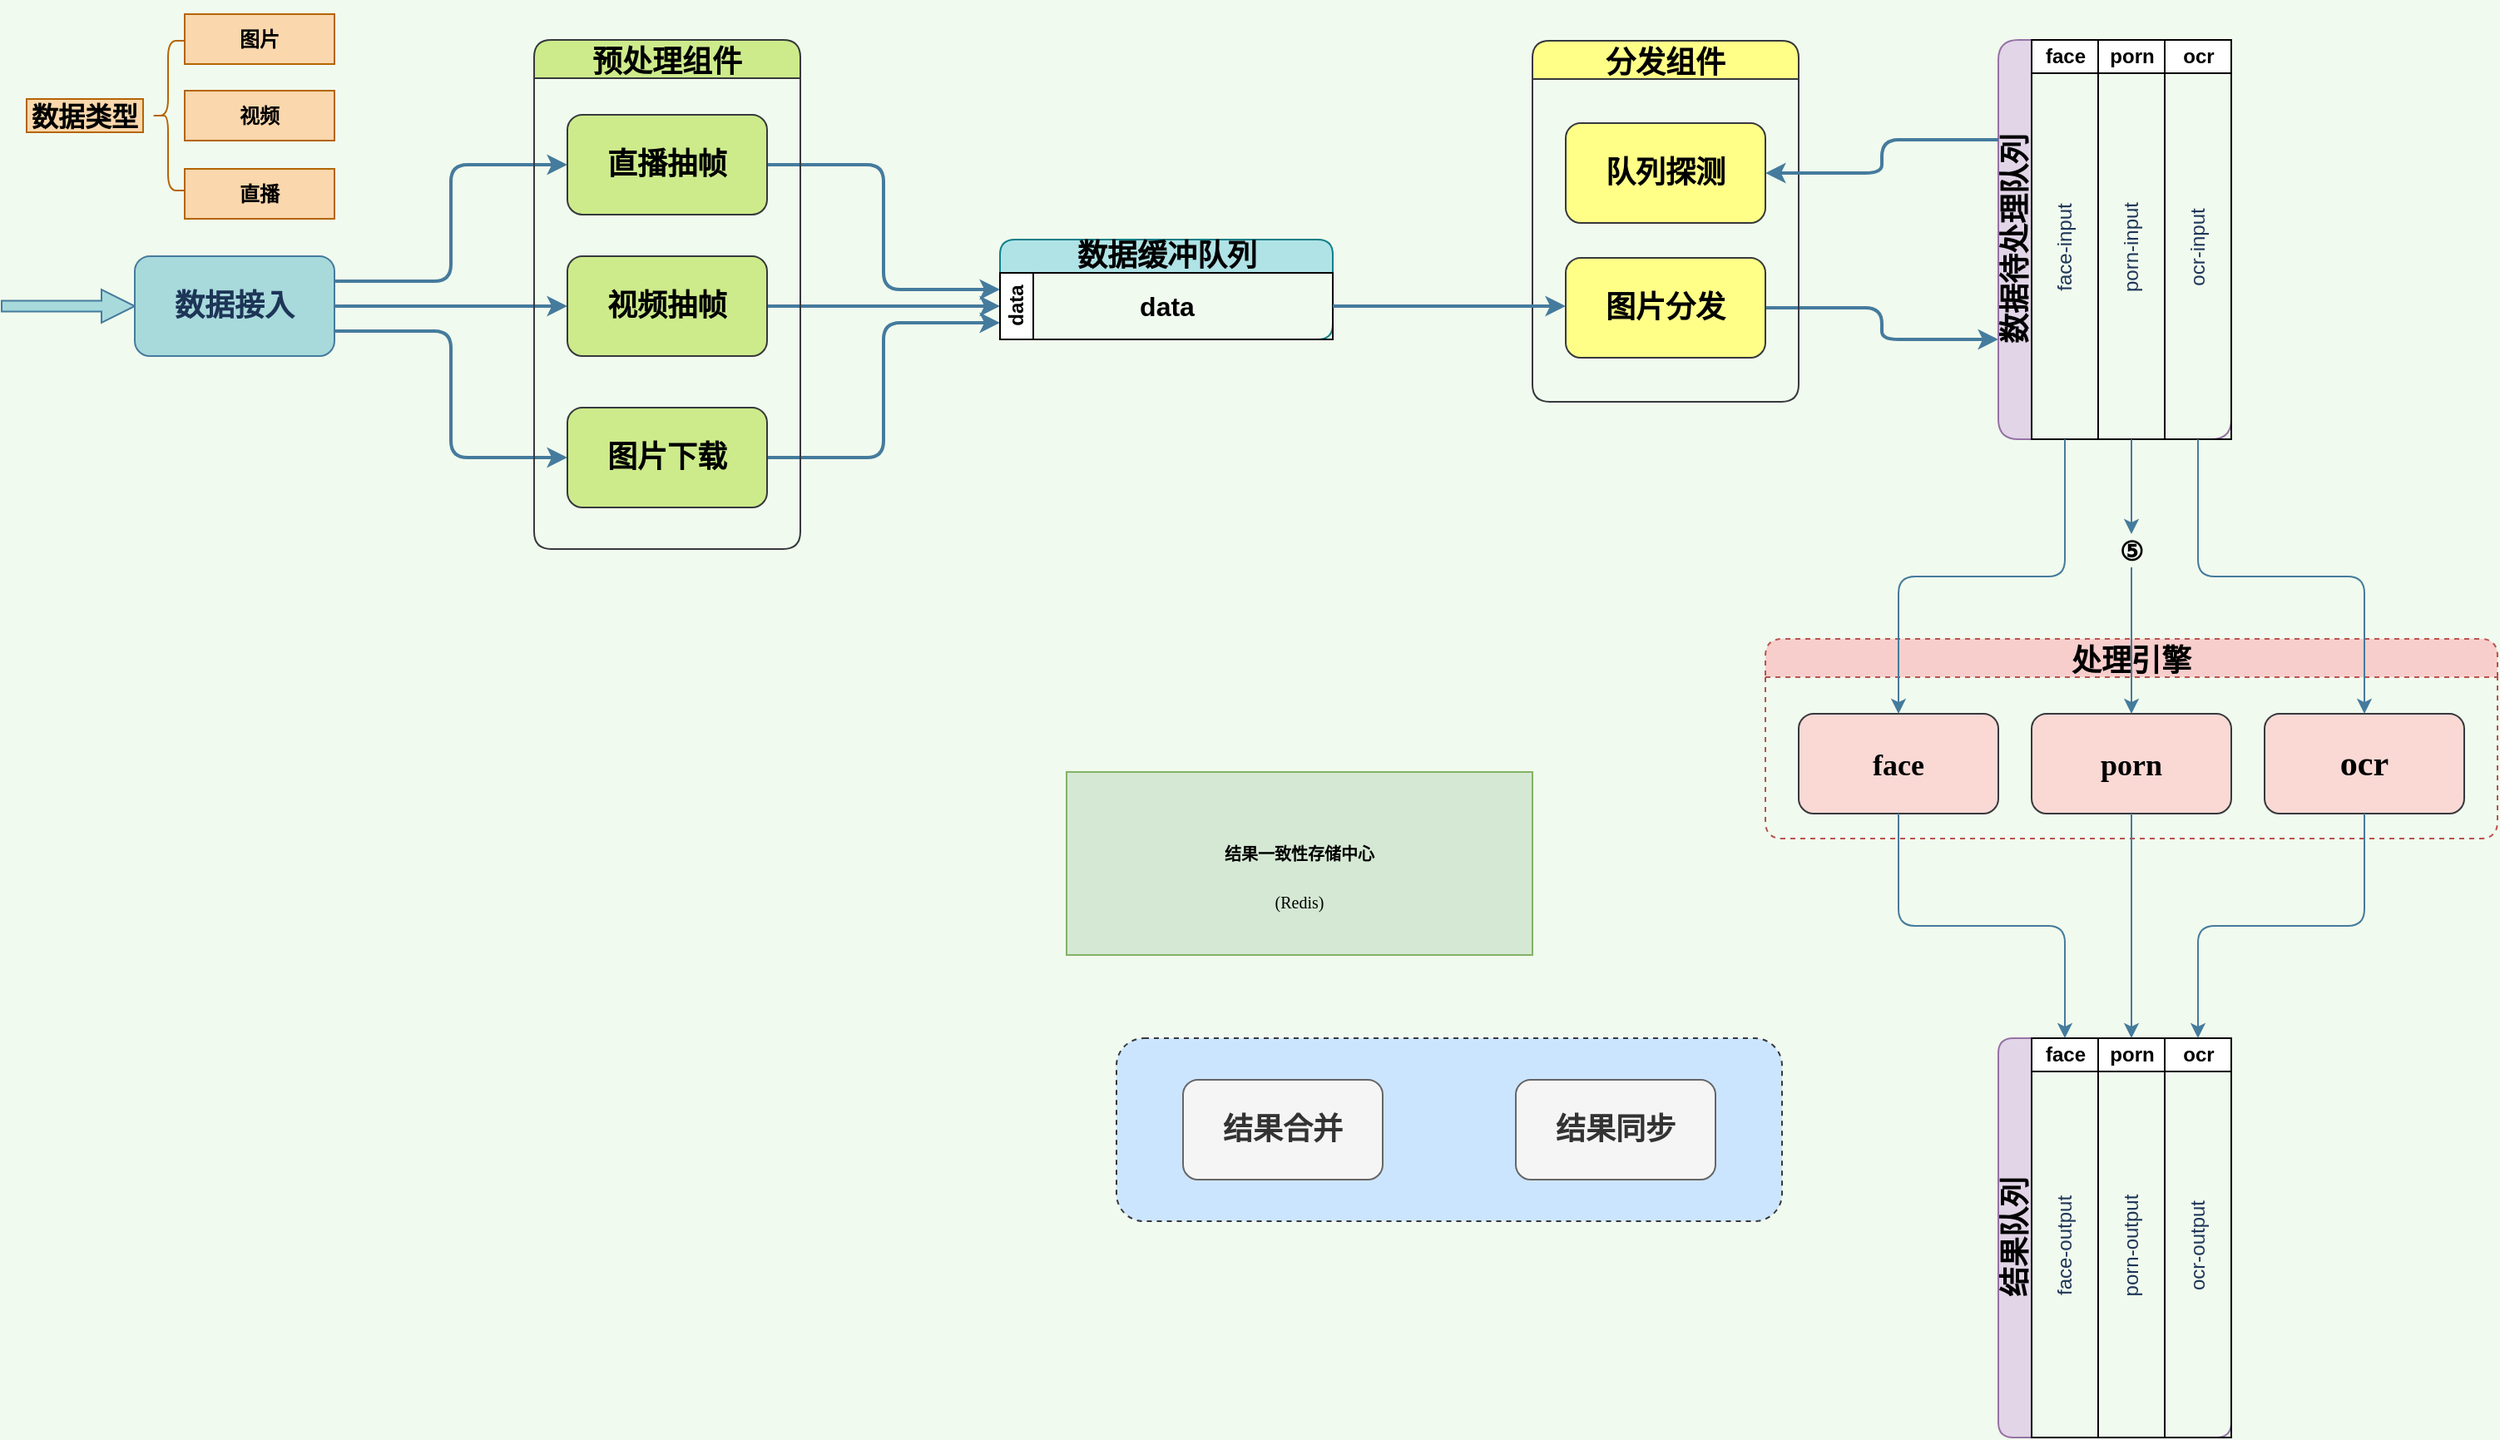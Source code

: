<mxfile version="13.10.4" type="github">
  <diagram id="h1go9skNZxWVvWuTAxgh" name="Page-1">
    <mxGraphModel dx="3390" dy="900" grid="1" gridSize="10" guides="1" tooltips="1" connect="1" arrows="1" fold="1" page="1" pageScale="1" pageWidth="827" pageHeight="1169" background="#F1FAEE" math="0" shadow="0">
      <root>
        <mxCell id="0" />
        <mxCell id="1" parent="0" />
        <mxCell id="aP0xkrd6JBsTT6EtkUmq-55" value="" style="rounded=1;whiteSpace=wrap;html=1;strokeColor=#36393d;strokeWidth=1;fillColor=#cce5ff;dashed=1;" parent="1" vertex="1">
          <mxGeometry x="-970" y="720" width="400" height="110" as="geometry" />
        </mxCell>
        <mxCell id="0IOBR0UWIJ8B12urthg3-5" value="" style="html=1;shadow=0;dashed=0;align=center;verticalAlign=middle;shape=mxgraph.arrows2.arrow;dy=0.67;dx=20;notch=0;rounded=0;sketch=0;strokeColor=#457B9D;fillColor=#A8DADC;fontColor=#1D3557;" parent="1" vertex="1">
          <mxGeometry x="-1640" y="270" width="80" height="20" as="geometry" />
        </mxCell>
        <mxCell id="YrBBLmiHEUmSjlM092Gt-1" style="edgeStyle=orthogonalEdgeStyle;rounded=1;orthogonalLoop=1;jettySize=auto;html=1;exitX=1;exitY=0.5;exitDx=0;exitDy=0;entryX=0;entryY=0.5;entryDx=0;entryDy=0;strokeWidth=2;strokeColor=#457B9D;" edge="1" parent="1" source="0IOBR0UWIJ8B12urthg3-6" target="0IOBR0UWIJ8B12urthg3-19">
          <mxGeometry relative="1" as="geometry" />
        </mxCell>
        <mxCell id="YrBBLmiHEUmSjlM092Gt-3" style="edgeStyle=orthogonalEdgeStyle;rounded=1;orthogonalLoop=1;jettySize=auto;html=1;exitX=1;exitY=0.25;exitDx=0;exitDy=0;entryX=0;entryY=0.5;entryDx=0;entryDy=0;strokeColor=#457B9D;strokeWidth=2;" edge="1" parent="1" source="0IOBR0UWIJ8B12urthg3-6" target="0IOBR0UWIJ8B12urthg3-21">
          <mxGeometry relative="1" as="geometry" />
        </mxCell>
        <mxCell id="YrBBLmiHEUmSjlM092Gt-4" style="edgeStyle=orthogonalEdgeStyle;rounded=1;orthogonalLoop=1;jettySize=auto;html=1;exitX=1;exitY=0.75;exitDx=0;exitDy=0;entryX=0;entryY=0.5;entryDx=0;entryDy=0;strokeColor=#457B9D;strokeWidth=2;" edge="1" parent="1" source="0IOBR0UWIJ8B12urthg3-6" target="0IOBR0UWIJ8B12urthg3-22">
          <mxGeometry relative="1" as="geometry" />
        </mxCell>
        <mxCell id="0IOBR0UWIJ8B12urthg3-6" value="&lt;h4&gt;&lt;font style=&quot;font-size: 18px&quot; face=&quot;Verdana&quot;&gt;数据接入&lt;/font&gt;&lt;/h4&gt;" style="rounded=1;whiteSpace=wrap;html=1;sketch=0;strokeColor=#457B9D;fillColor=#A8DADC;fontColor=#1D3557;" parent="1" vertex="1">
          <mxGeometry x="-1560" y="250" width="120" height="60" as="geometry" />
        </mxCell>
        <mxCell id="0IOBR0UWIJ8B12urthg3-7" value="" style="shape=curlyBracket;whiteSpace=wrap;html=1;rounded=1;sketch=0;strokeColor=#b46504;fillColor=#fad7ac;size=0.5;" parent="1" vertex="1">
          <mxGeometry x="-1550" y="120.5" width="20" height="90" as="geometry" />
        </mxCell>
        <mxCell id="0IOBR0UWIJ8B12urthg3-13" value="&lt;h4&gt;图片&lt;/h4&gt;" style="rounded=0;whiteSpace=wrap;html=1;sketch=0;strokeColor=#b46504;fillColor=#fad7ac;" parent="1" vertex="1">
          <mxGeometry x="-1530" y="104.5" width="90" height="30" as="geometry" />
        </mxCell>
        <mxCell id="0IOBR0UWIJ8B12urthg3-14" value="&lt;h4&gt;视频&lt;/h4&gt;" style="rounded=0;whiteSpace=wrap;html=1;sketch=0;strokeColor=#b46504;fillColor=#fad7ac;" parent="1" vertex="1">
          <mxGeometry x="-1530" y="150.5" width="90" height="30" as="geometry" />
        </mxCell>
        <mxCell id="0IOBR0UWIJ8B12urthg3-15" value="&lt;h4&gt;直播&lt;/h4&gt;" style="rounded=0;whiteSpace=wrap;html=1;sketch=0;strokeColor=#b46504;fillColor=#fad7ac;" parent="1" vertex="1">
          <mxGeometry x="-1530" y="197.5" width="90" height="30" as="geometry" />
        </mxCell>
        <mxCell id="0IOBR0UWIJ8B12urthg3-18" value="&lt;h3&gt;&lt;font style=&quot;font-size: 16px&quot;&gt;数据类型&lt;/font&gt;&lt;/h3&gt;" style="text;html=1;strokeColor=#b46504;fillColor=#fad7ac;align=center;verticalAlign=middle;whiteSpace=wrap;rounded=0;sketch=0;" parent="1" vertex="1">
          <mxGeometry x="-1625" y="155.5" width="70" height="20" as="geometry" />
        </mxCell>
        <mxCell id="YrBBLmiHEUmSjlM092Gt-8" style="edgeStyle=orthogonalEdgeStyle;rounded=1;orthogonalLoop=1;jettySize=auto;html=1;exitX=1;exitY=0.5;exitDx=0;exitDy=0;entryX=0;entryY=0.5;entryDx=0;entryDy=0;strokeColor=#457B9D;strokeWidth=2;" edge="1" parent="1" source="0IOBR0UWIJ8B12urthg3-19" target="JoDoQnj6M1mZgMJEA4F1-6">
          <mxGeometry relative="1" as="geometry" />
        </mxCell>
        <mxCell id="0IOBR0UWIJ8B12urthg3-19" value="&lt;h3 style=&quot;font-size: 18px&quot;&gt;视频抽帧&lt;/h3&gt;" style="rounded=1;whiteSpace=wrap;html=1;sketch=0;strokeColor=#36393d;fillColor=#cdeb8b;" parent="1" vertex="1">
          <mxGeometry x="-1300" y="250" width="120" height="60" as="geometry" />
        </mxCell>
        <mxCell id="YrBBLmiHEUmSjlM092Gt-9" style="edgeStyle=orthogonalEdgeStyle;rounded=1;orthogonalLoop=1;jettySize=auto;html=1;exitX=1;exitY=0.5;exitDx=0;exitDy=0;entryX=0;entryY=0.25;entryDx=0;entryDy=0;strokeColor=#457B9D;strokeWidth=2;" edge="1" parent="1" source="0IOBR0UWIJ8B12urthg3-21" target="JoDoQnj6M1mZgMJEA4F1-6">
          <mxGeometry relative="1" as="geometry" />
        </mxCell>
        <mxCell id="0IOBR0UWIJ8B12urthg3-21" value="&lt;h3 style=&quot;font-size: 18px&quot;&gt;直播抽帧&lt;/h3&gt;" style="rounded=1;whiteSpace=wrap;html=1;sketch=0;strokeColor=#36393d;fillColor=#cdeb8b;" parent="1" vertex="1">
          <mxGeometry x="-1300" y="165" width="120" height="60" as="geometry" />
        </mxCell>
        <mxCell id="YrBBLmiHEUmSjlM092Gt-10" style="edgeStyle=orthogonalEdgeStyle;rounded=1;orthogonalLoop=1;jettySize=auto;html=1;exitX=1;exitY=0.5;exitDx=0;exitDy=0;entryX=0;entryY=0.75;entryDx=0;entryDy=0;strokeColor=#457B9D;strokeWidth=2;" edge="1" parent="1" source="0IOBR0UWIJ8B12urthg3-22" target="JoDoQnj6M1mZgMJEA4F1-6">
          <mxGeometry relative="1" as="geometry" />
        </mxCell>
        <mxCell id="0IOBR0UWIJ8B12urthg3-22" value="&lt;h3 style=&quot;font-size: 18px&quot;&gt;图片下载&lt;/h3&gt;" style="rounded=1;whiteSpace=wrap;html=1;sketch=0;strokeColor=#36393d;fillColor=#cdeb8b;" parent="1" vertex="1">
          <mxGeometry x="-1300" y="341" width="120" height="60" as="geometry" />
        </mxCell>
        <mxCell id="YrBBLmiHEUmSjlM092Gt-15" style="edgeStyle=orthogonalEdgeStyle;rounded=1;orthogonalLoop=1;jettySize=auto;html=1;exitX=1;exitY=0.5;exitDx=0;exitDy=0;entryX=0;entryY=0.75;entryDx=0;entryDy=0;strokeColor=#457B9D;strokeWidth=2;" edge="1" parent="1" source="0IOBR0UWIJ8B12urthg3-27" target="JoDoQnj6M1mZgMJEA4F1-36">
          <mxGeometry relative="1" as="geometry" />
        </mxCell>
        <mxCell id="0IOBR0UWIJ8B12urthg3-27" value="&lt;h3 style=&quot;font-size: 18px&quot;&gt;图片分发&lt;/h3&gt;" style="rounded=1;whiteSpace=wrap;html=1;sketch=0;strokeColor=#36393d;fillColor=#ffff88;" parent="1" vertex="1">
          <mxGeometry x="-700" y="251" width="120" height="60" as="geometry" />
        </mxCell>
        <mxCell id="0IOBR0UWIJ8B12urthg3-47" value="处理引擎" style="swimlane;rounded=1;shadow=0;glass=0;dashed=1;sketch=0;strokeColor=#b85450;fillColor=#f8cecc;fontSize=18;fontFamily=Verdana;" parent="1" vertex="1">
          <mxGeometry x="-580" y="480" width="440" height="120" as="geometry">
            <mxRectangle x="-960" y="490" width="100" height="30" as="alternateBounds" />
          </mxGeometry>
        </mxCell>
        <mxCell id="0IOBR0UWIJ8B12urthg3-48" value="&lt;h3&gt;&lt;font style=&quot;font-size: 18px&quot;&gt;face&lt;/font&gt;&lt;/h3&gt;" style="rounded=1;whiteSpace=wrap;html=1;shadow=0;glass=0;sketch=0;fillColor=#fad9d5;fontFamily=Verdana;fontSize=18;strokeColor=#36393D;" parent="0IOBR0UWIJ8B12urthg3-47" vertex="1">
          <mxGeometry x="20" y="45" width="120" height="60" as="geometry" />
        </mxCell>
        <mxCell id="0IOBR0UWIJ8B12urthg3-49" value="&lt;h3&gt;&lt;font style=&quot;font-size: 18px&quot;&gt;porn&lt;/font&gt;&lt;/h3&gt;" style="rounded=1;whiteSpace=wrap;html=1;shadow=0;glass=0;sketch=0;fillColor=#fad9d5;fontFamily=Verdana;fontSize=18;strokeColor=#36393D;" parent="0IOBR0UWIJ8B12urthg3-47" vertex="1">
          <mxGeometry x="160" y="45" width="120" height="60" as="geometry" />
        </mxCell>
        <mxCell id="0IOBR0UWIJ8B12urthg3-50" value="&lt;h3&gt;ocr&lt;/h3&gt;" style="rounded=1;whiteSpace=wrap;html=1;shadow=0;glass=0;sketch=0;fillColor=#fad9d5;fontFamily=Verdana;fontSize=18;strokeColor=#36393D;" parent="0IOBR0UWIJ8B12urthg3-47" vertex="1">
          <mxGeometry x="300" y="45" width="120" height="60" as="geometry" />
        </mxCell>
        <mxCell id="aP0xkrd6JBsTT6EtkUmq-35" value="&lt;h3&gt;&lt;font face=&quot;Verdana&quot; size=&quot;1&quot;&gt;结果一致性存储中心&lt;/font&gt;&lt;/h3&gt;&lt;div&gt;&lt;font face=&quot;Verdana&quot; size=&quot;1&quot;&gt;(Redis)&lt;/font&gt;&lt;/div&gt;" style="rounded=0;whiteSpace=wrap;html=1;strokeColor=#82b366;strokeWidth=1;fillColor=#d5e8d4;" parent="1" vertex="1">
          <mxGeometry x="-1000" y="560" width="280" height="110" as="geometry" />
        </mxCell>
        <mxCell id="aP0xkrd6JBsTT6EtkUmq-43" value="&lt;h3 style=&quot;font-size: 18px&quot;&gt;&lt;font face=&quot;Verdana&quot;&gt;结果同步&lt;/font&gt;&lt;/h3&gt;" style="rounded=1;whiteSpace=wrap;html=1;strokeColor=#666666;strokeWidth=1;fillColor=#f5f5f5;fontColor=#333333;" parent="1" vertex="1">
          <mxGeometry x="-730" y="745" width="120" height="60" as="geometry" />
        </mxCell>
        <mxCell id="aP0xkrd6JBsTT6EtkUmq-51" value="&lt;h3 style=&quot;font-size: 18px&quot;&gt;&lt;font face=&quot;Verdana&quot;&gt;结果合并&lt;/font&gt;&lt;/h3&gt;" style="rounded=1;whiteSpace=wrap;html=1;strokeColor=#666666;strokeWidth=1;fillColor=#f5f5f5;fontColor=#333333;" parent="1" vertex="1">
          <mxGeometry x="-930" y="745" width="120" height="60" as="geometry" />
        </mxCell>
        <mxCell id="JoDoQnj6M1mZgMJEA4F1-5" value="&lt;h3&gt;&lt;font face=&quot;Verdana&quot;&gt;&lt;span style=&quot;font-size: 18px&quot;&gt;数据缓冲队列&lt;/span&gt;&lt;/font&gt;&lt;/h3&gt;" style="swimlane;html=1;childLayout=stackLayout;resizeParent=1;resizeParentMax=0;horizontal=1;startSize=20;horizontalStack=0;fillColor=#b0e3e6;strokeColor=#0e8088;rounded=1;" parent="1" vertex="1">
          <mxGeometry x="-1040" y="240" width="200" height="60" as="geometry" />
        </mxCell>
        <mxCell id="JoDoQnj6M1mZgMJEA4F1-6" value="data" style="swimlane;html=1;startSize=20;horizontal=0;" parent="JoDoQnj6M1mZgMJEA4F1-5" vertex="1">
          <mxGeometry y="20" width="200" height="40" as="geometry" />
        </mxCell>
        <mxCell id="JoDoQnj6M1mZgMJEA4F1-9" value="&lt;font style=&quot;font-size: 16px&quot;&gt;&lt;b&gt;data&lt;/b&gt;&lt;/font&gt;" style="text;html=1;align=center;verticalAlign=middle;resizable=0;points=[];autosize=1;" parent="JoDoQnj6M1mZgMJEA4F1-6" vertex="1">
          <mxGeometry x="75" y="10" width="50" height="20" as="geometry" />
        </mxCell>
        <mxCell id="JoDoQnj6M1mZgMJEA4F1-18" value="预处理组件" style="swimlane;rounded=1;fontSize=18;fontFamily=Verdana;fillColor=#cdeb8b;strokeColor=#36393d;" parent="1" vertex="1">
          <mxGeometry x="-1320" y="120" width="160" height="306" as="geometry" />
        </mxCell>
        <mxCell id="JoDoQnj6M1mZgMJEA4F1-32" value="分发组件" style="swimlane;rounded=1;fontFamily=Verdana;fontSize=18;fillColor=#ffff88;strokeColor=#36393d;startSize=23;" parent="1" vertex="1">
          <mxGeometry x="-720" y="120.5" width="160" height="217" as="geometry" />
        </mxCell>
        <mxCell id="JoDoQnj6M1mZgMJEA4F1-31" value="&lt;h3&gt;&lt;font style=&quot;font-size: 18px&quot;&gt;队列探测&lt;/font&gt;&lt;/h3&gt;" style="rounded=1;whiteSpace=wrap;html=1;fontFamily=Verdana;fontSize=16;fillColor=#ffff88;strokeColor=#36393d;" parent="JoDoQnj6M1mZgMJEA4F1-32" vertex="1">
          <mxGeometry x="20" y="49.5" width="120" height="60" as="geometry" />
        </mxCell>
        <mxCell id="JoDoQnj6M1mZgMJEA4F1-36" value="&lt;h3&gt;&lt;font style=&quot;font-size: 18px&quot; face=&quot;Verdana&quot;&gt;数据待处理队列&lt;/font&gt;&lt;/h3&gt;" style="swimlane;html=1;childLayout=stackLayout;resizeParent=1;resizeParentMax=0;startSize=20;horizontal=0;horizontalStack=1;fillColor=#e1d5e7;strokeColor=#9673a6;rounded=1;arcSize=20;" parent="1" vertex="1">
          <mxGeometry x="-440" y="120" width="140" height="240" as="geometry" />
        </mxCell>
        <mxCell id="JoDoQnj6M1mZgMJEA4F1-37" value="face" style="swimlane;html=1;startSize=20;" parent="JoDoQnj6M1mZgMJEA4F1-36" vertex="1">
          <mxGeometry x="20" width="40" height="240" as="geometry" />
        </mxCell>
        <mxCell id="JoDoQnj6M1mZgMJEA4F1-38" value="face-input" style="text;html=1;align=center;verticalAlign=middle;resizable=0;points=[];autosize=1;fontColor=#1D3557;horizontal=0;" parent="JoDoQnj6M1mZgMJEA4F1-37" vertex="1">
          <mxGeometry x="5" y="95" width="30" height="60" as="geometry" />
        </mxCell>
        <mxCell id="JoDoQnj6M1mZgMJEA4F1-39" value="porn" style="swimlane;html=1;startSize=20;" parent="JoDoQnj6M1mZgMJEA4F1-36" vertex="1">
          <mxGeometry x="60" width="40" height="240" as="geometry" />
        </mxCell>
        <mxCell id="JoDoQnj6M1mZgMJEA4F1-40" value="porn-input" style="text;html=1;align=center;verticalAlign=middle;resizable=0;points=[];autosize=1;fontColor=#1D3557;horizontal=0;" parent="JoDoQnj6M1mZgMJEA4F1-39" vertex="1">
          <mxGeometry x="5" y="95" width="30" height="60" as="geometry" />
        </mxCell>
        <mxCell id="JoDoQnj6M1mZgMJEA4F1-41" value="ocr" style="swimlane;html=1;startSize=20;" parent="JoDoQnj6M1mZgMJEA4F1-36" vertex="1">
          <mxGeometry x="100" width="40" height="240" as="geometry" />
        </mxCell>
        <mxCell id="JoDoQnj6M1mZgMJEA4F1-42" value="ocr-input" style="text;html=1;align=center;verticalAlign=middle;resizable=0;points=[];autosize=1;fontColor=#1D3557;horizontal=0;" parent="JoDoQnj6M1mZgMJEA4F1-41" vertex="1">
          <mxGeometry x="5" y="100" width="30" height="50" as="geometry" />
        </mxCell>
        <mxCell id="aP0xkrd6JBsTT6EtkUmq-20" value="&lt;h3&gt;&lt;font style=&quot;font-size: 18px&quot; face=&quot;Verdana&quot;&gt;结果队列&lt;/font&gt;&lt;/h3&gt;" style="swimlane;html=1;childLayout=stackLayout;resizeParent=1;resizeParentMax=0;startSize=20;horizontal=0;horizontalStack=1;fillColor=#e1d5e7;strokeColor=#9673a6;rounded=1;" parent="1" vertex="1">
          <mxGeometry x="-440" y="720" width="140" height="240" as="geometry" />
        </mxCell>
        <mxCell id="aP0xkrd6JBsTT6EtkUmq-21" value="face" style="swimlane;html=1;startSize=20;" parent="aP0xkrd6JBsTT6EtkUmq-20" vertex="1">
          <mxGeometry x="20" width="40" height="240" as="geometry" />
        </mxCell>
        <mxCell id="aP0xkrd6JBsTT6EtkUmq-24" value="face-output" style="text;html=1;align=center;verticalAlign=middle;resizable=0;points=[];autosize=1;fontColor=#1D3557;horizontal=0;" parent="aP0xkrd6JBsTT6EtkUmq-21" vertex="1">
          <mxGeometry x="5" y="90" width="30" height="70" as="geometry" />
        </mxCell>
        <mxCell id="aP0xkrd6JBsTT6EtkUmq-22" value="porn" style="swimlane;html=1;startSize=20;" parent="aP0xkrd6JBsTT6EtkUmq-20" vertex="1">
          <mxGeometry x="60" width="40" height="240" as="geometry" />
        </mxCell>
        <mxCell id="aP0xkrd6JBsTT6EtkUmq-25" value="porn-output" style="text;html=1;align=center;verticalAlign=middle;resizable=0;points=[];autosize=1;fontColor=#1D3557;horizontal=0;" parent="aP0xkrd6JBsTT6EtkUmq-22" vertex="1">
          <mxGeometry x="5" y="90" width="30" height="70" as="geometry" />
        </mxCell>
        <mxCell id="aP0xkrd6JBsTT6EtkUmq-23" value="ocr" style="swimlane;html=1;startSize=20;" parent="aP0xkrd6JBsTT6EtkUmq-20" vertex="1">
          <mxGeometry x="100" width="40" height="240" as="geometry" />
        </mxCell>
        <mxCell id="aP0xkrd6JBsTT6EtkUmq-26" value="ocr-output" style="text;html=1;align=center;verticalAlign=middle;resizable=0;points=[];autosize=1;fontColor=#1D3557;horizontal=0;" parent="aP0xkrd6JBsTT6EtkUmq-23" vertex="1">
          <mxGeometry x="5" y="95" width="30" height="60" as="geometry" />
        </mxCell>
        <mxCell id="JoDoQnj6M1mZgMJEA4F1-46" style="edgeStyle=orthogonalEdgeStyle;rounded=1;orthogonalLoop=1;jettySize=auto;html=1;exitX=0.5;exitY=1;exitDx=0;exitDy=0;entryX=0.5;entryY=0;entryDx=0;entryDy=0;strokeColor=#457B9D;fontFamily=Verdana;fontSize=18;" parent="1" source="JoDoQnj6M1mZgMJEA4F1-55" target="0IOBR0UWIJ8B12urthg3-49" edge="1">
          <mxGeometry relative="1" as="geometry" />
        </mxCell>
        <mxCell id="JoDoQnj6M1mZgMJEA4F1-47" style="edgeStyle=orthogonalEdgeStyle;rounded=1;orthogonalLoop=1;jettySize=auto;html=1;exitX=0.5;exitY=1;exitDx=0;exitDy=0;entryX=0.5;entryY=0;entryDx=0;entryDy=0;strokeColor=#457B9D;fontFamily=Verdana;fontSize=18;" parent="1" source="JoDoQnj6M1mZgMJEA4F1-37" target="0IOBR0UWIJ8B12urthg3-48" edge="1">
          <mxGeometry relative="1" as="geometry" />
        </mxCell>
        <mxCell id="JoDoQnj6M1mZgMJEA4F1-48" style="edgeStyle=orthogonalEdgeStyle;rounded=1;orthogonalLoop=1;jettySize=auto;html=1;exitX=0.5;exitY=1;exitDx=0;exitDy=0;entryX=0.5;entryY=0;entryDx=0;entryDy=0;strokeColor=#457B9D;fontFamily=Verdana;fontSize=18;" parent="1" source="JoDoQnj6M1mZgMJEA4F1-41" target="0IOBR0UWIJ8B12urthg3-50" edge="1">
          <mxGeometry relative="1" as="geometry" />
        </mxCell>
        <mxCell id="JoDoQnj6M1mZgMJEA4F1-49" style="edgeStyle=orthogonalEdgeStyle;rounded=1;orthogonalLoop=1;jettySize=auto;html=1;exitX=0.5;exitY=1;exitDx=0;exitDy=0;entryX=0.5;entryY=0;entryDx=0;entryDy=0;strokeColor=#457B9D;fontFamily=Verdana;fontSize=18;" parent="1" source="0IOBR0UWIJ8B12urthg3-48" target="aP0xkrd6JBsTT6EtkUmq-21" edge="1">
          <mxGeometry relative="1" as="geometry" />
        </mxCell>
        <mxCell id="JoDoQnj6M1mZgMJEA4F1-50" style="edgeStyle=orthogonalEdgeStyle;rounded=1;orthogonalLoop=1;jettySize=auto;html=1;exitX=0.5;exitY=1;exitDx=0;exitDy=0;entryX=0.5;entryY=0;entryDx=0;entryDy=0;strokeColor=#457B9D;fontFamily=Verdana;fontSize=18;" parent="1" source="0IOBR0UWIJ8B12urthg3-49" target="aP0xkrd6JBsTT6EtkUmq-22" edge="1">
          <mxGeometry relative="1" as="geometry" />
        </mxCell>
        <mxCell id="JoDoQnj6M1mZgMJEA4F1-52" style="edgeStyle=orthogonalEdgeStyle;rounded=1;orthogonalLoop=1;jettySize=auto;html=1;exitX=0.5;exitY=1;exitDx=0;exitDy=0;entryX=0.5;entryY=0;entryDx=0;entryDy=0;strokeColor=#457B9D;fontFamily=Verdana;fontSize=18;" parent="1" source="0IOBR0UWIJ8B12urthg3-50" target="aP0xkrd6JBsTT6EtkUmq-23" edge="1">
          <mxGeometry relative="1" as="geometry" />
        </mxCell>
        <mxCell id="JoDoQnj6M1mZgMJEA4F1-55" value="⑤" style="text;html=1;strokeColor=none;fillColor=none;align=center;verticalAlign=middle;whiteSpace=wrap;rounded=0;fontFamily=Verdana;fontSize=16;fontStyle=1" parent="1" vertex="1">
          <mxGeometry x="-380" y="417" width="40" height="20" as="geometry" />
        </mxCell>
        <mxCell id="JoDoQnj6M1mZgMJEA4F1-56" style="edgeStyle=orthogonalEdgeStyle;rounded=1;orthogonalLoop=1;jettySize=auto;html=1;exitX=0.5;exitY=1;exitDx=0;exitDy=0;entryX=0.5;entryY=0;entryDx=0;entryDy=0;strokeColor=#457B9D;fontFamily=Verdana;fontSize=18;" parent="1" source="JoDoQnj6M1mZgMJEA4F1-39" target="JoDoQnj6M1mZgMJEA4F1-55" edge="1">
          <mxGeometry relative="1" as="geometry">
            <mxPoint x="-360" y="360" as="sourcePoint" />
            <mxPoint x="-360" y="525" as="targetPoint" />
          </mxGeometry>
        </mxCell>
        <mxCell id="YrBBLmiHEUmSjlM092Gt-11" style="edgeStyle=orthogonalEdgeStyle;rounded=1;orthogonalLoop=1;jettySize=auto;html=1;exitX=1;exitY=0.5;exitDx=0;exitDy=0;strokeColor=#457B9D;strokeWidth=2;" edge="1" parent="1" source="JoDoQnj6M1mZgMJEA4F1-6">
          <mxGeometry relative="1" as="geometry">
            <mxPoint x="-700" y="280" as="targetPoint" />
          </mxGeometry>
        </mxCell>
        <mxCell id="YrBBLmiHEUmSjlM092Gt-16" style="edgeStyle=orthogonalEdgeStyle;rounded=1;orthogonalLoop=1;jettySize=auto;html=1;exitX=0;exitY=0.25;exitDx=0;exitDy=0;entryX=1;entryY=0.5;entryDx=0;entryDy=0;strokeColor=#457B9D;strokeWidth=2;" edge="1" parent="1" source="JoDoQnj6M1mZgMJEA4F1-36" target="JoDoQnj6M1mZgMJEA4F1-31">
          <mxGeometry relative="1" as="geometry" />
        </mxCell>
      </root>
    </mxGraphModel>
  </diagram>
</mxfile>
